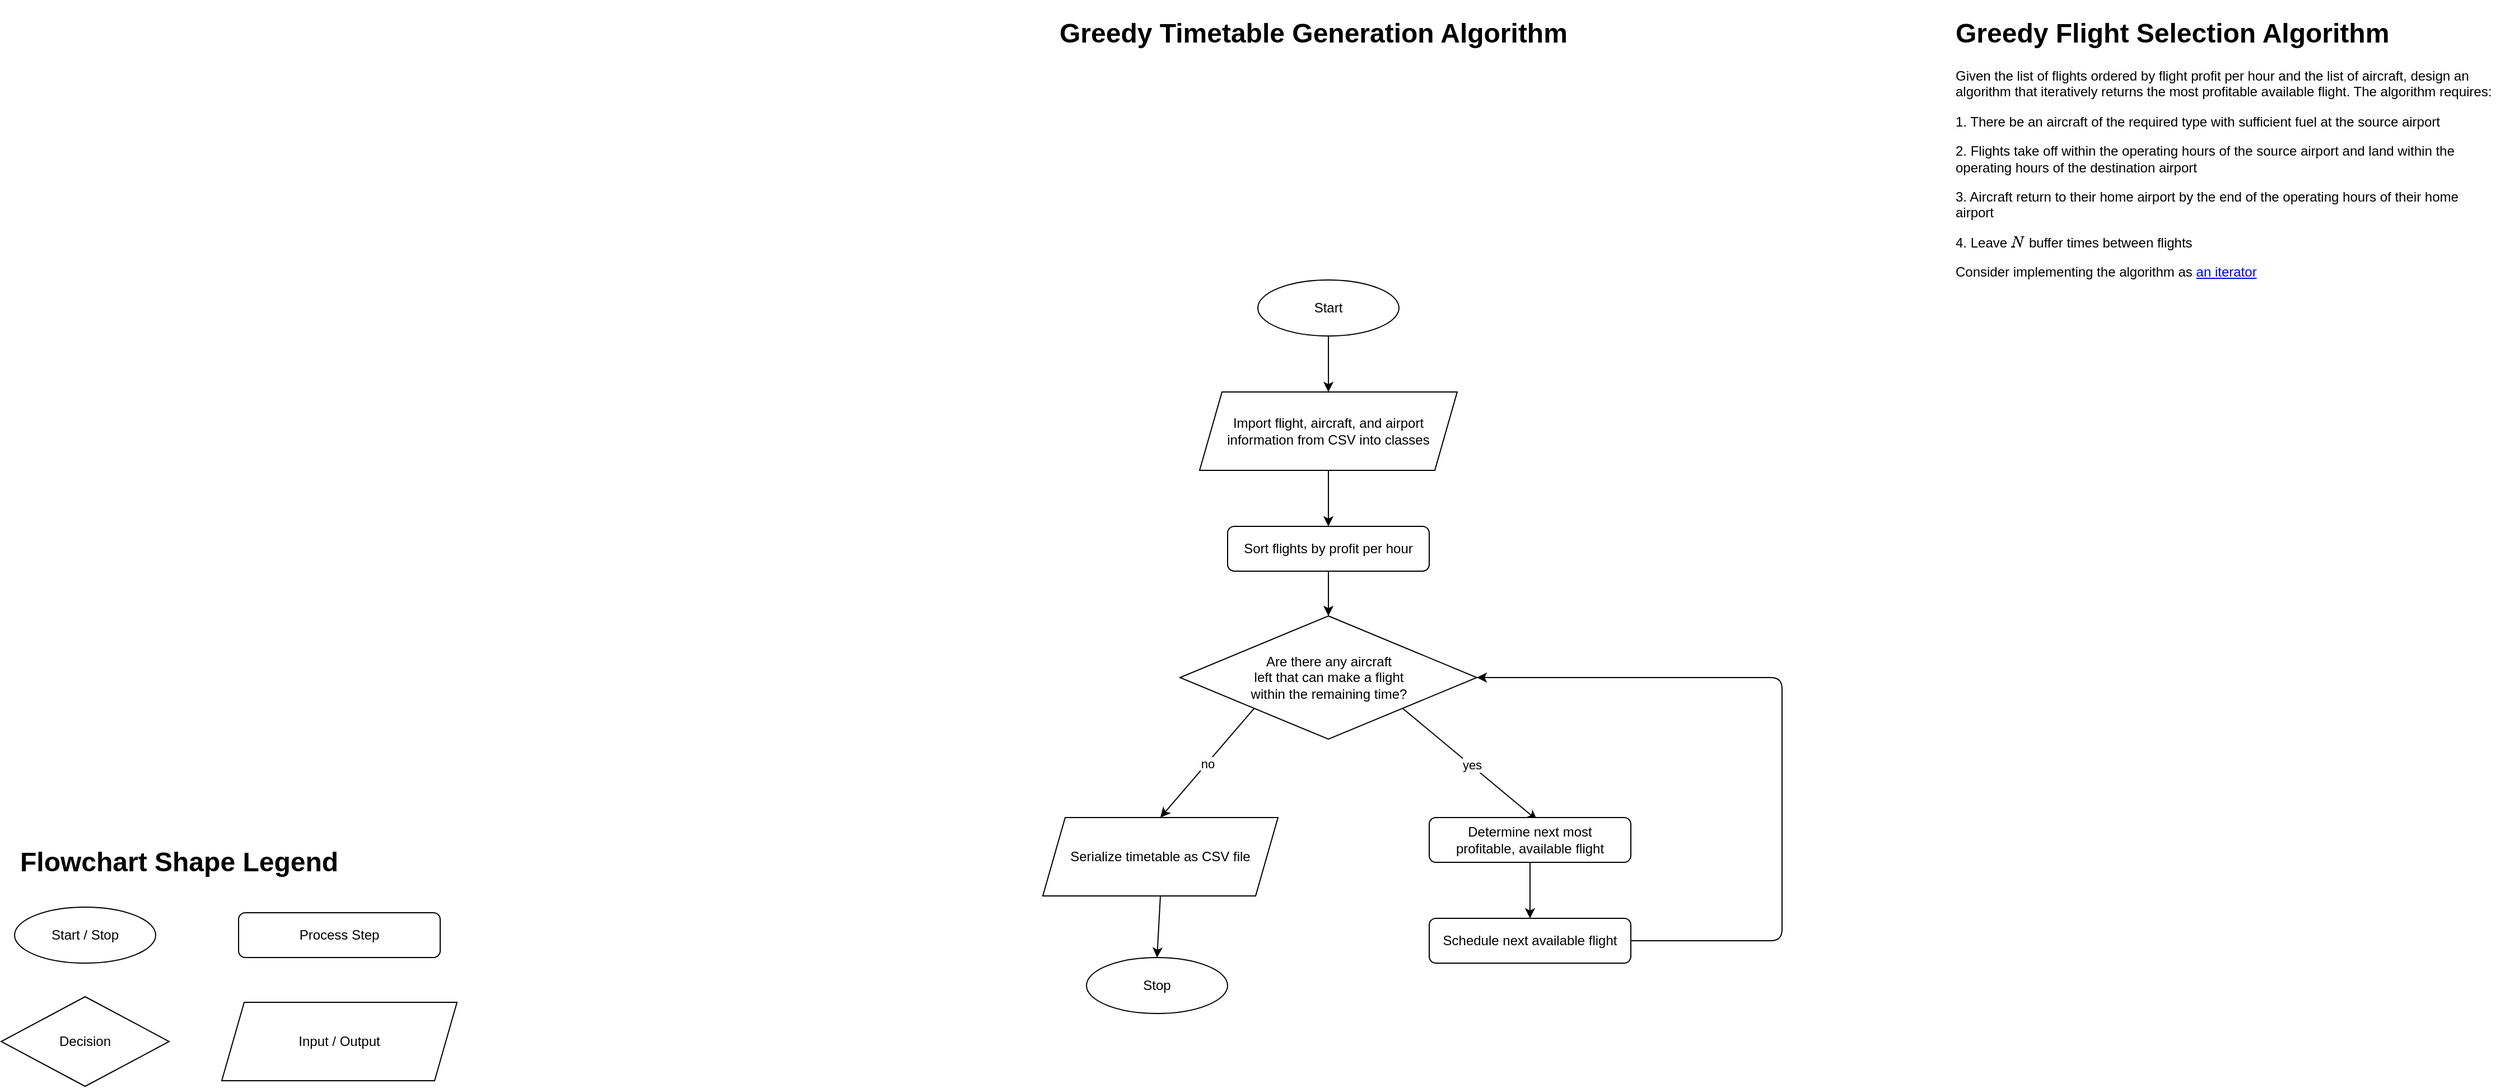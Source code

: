 <mxfile>
    <diagram id="NIB5Si_BT8D2J3pTm94L" name="Page-1">
        <mxGraphModel dx="2627" dy="679" grid="1" gridSize="10" guides="1" tooltips="1" connect="1" arrows="1" fold="1" page="1" pageScale="1" pageWidth="850" pageHeight="1100" math="1" shadow="0">
            <root>
                <mxCell id="0"/>
                <mxCell id="1" parent="0"/>
                <mxCell id="3" value="&lt;h1&gt;Flowchart Shape Legend&lt;/h1&gt;" style="text;html=1;strokeColor=none;fillColor=none;spacing=5;spacingTop=-20;whiteSpace=wrap;overflow=hidden;rounded=0;" vertex="1" parent="1">
                    <mxGeometry x="-1598" y="790" width="300" height="40" as="geometry"/>
                </mxCell>
                <mxCell id="4" value="Start / Stop" style="ellipse;whiteSpace=wrap;html=1;" vertex="1" parent="1">
                    <mxGeometry x="-1598" y="850" width="126" height="50" as="geometry"/>
                </mxCell>
                <mxCell id="5" value="Process Step" style="rounded=1;whiteSpace=wrap;html=1;" vertex="1" parent="1">
                    <mxGeometry x="-1398" y="855" width="180" height="40" as="geometry"/>
                </mxCell>
                <mxCell id="6" value="Decision" style="rhombus;whiteSpace=wrap;html=1;" vertex="1" parent="1">
                    <mxGeometry x="-1610" y="930" width="150" height="80" as="geometry"/>
                </mxCell>
                <mxCell id="7" value="Input / Output" style="shape=parallelogram;perimeter=parallelogramPerimeter;whiteSpace=wrap;html=1;fixedSize=1;" vertex="1" parent="1">
                    <mxGeometry x="-1413" y="935" width="210" height="70" as="geometry"/>
                </mxCell>
                <mxCell id="10" value="&lt;h1&gt;Greedy Timetable Generation Algorithm&lt;/h1&gt;&lt;p&gt;&lt;br&gt;&lt;/p&gt;" style="text;html=1;strokeColor=none;fillColor=none;spacing=5;spacingTop=-20;whiteSpace=wrap;overflow=hidden;rounded=0;" vertex="1" parent="1">
                    <mxGeometry x="-670" y="50" width="490" height="40" as="geometry"/>
                </mxCell>
                <mxCell id="11" value="Start" style="ellipse;whiteSpace=wrap;html=1;" vertex="1" parent="1">
                    <mxGeometry x="-488" y="290" width="126" height="50" as="geometry"/>
                </mxCell>
                <mxCell id="13" value="Import flight, aircraft, and airport information from CSV into classes" style="shape=parallelogram;perimeter=parallelogramPerimeter;whiteSpace=wrap;html=1;fixedSize=1;" vertex="1" parent="1">
                    <mxGeometry x="-540" y="390" width="230" height="70" as="geometry"/>
                </mxCell>
                <mxCell id="14" value="" style="endArrow=classic;html=1;entryX=0.5;entryY=0;entryDx=0;entryDy=0;exitX=0.5;exitY=1;exitDx=0;exitDy=0;" edge="1" parent="1" source="11" target="13">
                    <mxGeometry width="50" height="50" relative="1" as="geometry">
                        <mxPoint x="-480" y="520" as="sourcePoint"/>
                        <mxPoint x="-430" y="470" as="targetPoint"/>
                    </mxGeometry>
                </mxCell>
                <mxCell id="15" value="Sort flights by profit per hour" style="rounded=1;whiteSpace=wrap;html=1;" vertex="1" parent="1">
                    <mxGeometry x="-515" y="510" width="180" height="40" as="geometry"/>
                </mxCell>
                <mxCell id="18" value="" style="endArrow=classic;html=1;entryX=0.5;entryY=0;entryDx=0;entryDy=0;" edge="1" parent="1" source="13" target="15">
                    <mxGeometry width="50" height="50" relative="1" as="geometry">
                        <mxPoint x="-415" y="350" as="sourcePoint"/>
                        <mxPoint x="-415" y="400" as="targetPoint"/>
                    </mxGeometry>
                </mxCell>
                <mxCell id="21" value="" style="endArrow=classic;html=1;entryX=0.5;entryY=0;entryDx=0;entryDy=0;exitX=0.5;exitY=1;exitDx=0;exitDy=0;" edge="1" parent="1" source="15" target="25">
                    <mxGeometry width="50" height="50" relative="1" as="geometry">
                        <mxPoint x="-560" y="560" as="sourcePoint"/>
                        <mxPoint x="-425" y="600" as="targetPoint"/>
                    </mxGeometry>
                </mxCell>
                <mxCell id="24" value="&lt;h1&gt;Greedy Flight Selection Algorithm&lt;/h1&gt;&lt;p&gt;Given the list of flights ordered by flight profit per hour and the list of aircraft, design an algorithm that iteratively returns the most profitable available flight. The algorithm requires:&lt;/p&gt;&lt;p&gt;&lt;span style=&quot;background-color: initial;&quot;&gt;1. There be an aircraft of the required type with sufficient fuel at the source airport&lt;/span&gt;&lt;/p&gt;&lt;p&gt;&lt;span style=&quot;background-color: initial;&quot;&gt;2. Flights take off within the operating hours of the source airport and land within the operating hours of the destination airport&lt;/span&gt;&lt;/p&gt;&lt;p&gt;&lt;span style=&quot;background-color: initial;&quot;&gt;3. Aircraft return to their home airport by the end of the operating hours of their home airport&lt;/span&gt;&lt;/p&gt;&lt;p&gt;4. Leave `N`&amp;nbsp;buffer times between flights&lt;/p&gt;&lt;p&gt;Consider implementing the algorithm as &lt;a href=&quot;https://wiki.python.org/moin/Iterator&quot;&gt;an iterator&lt;/a&gt;&lt;/p&gt;" style="text;html=1;strokeColor=none;fillColor=none;spacing=5;spacingTop=-20;whiteSpace=wrap;overflow=hidden;rounded=0;" vertex="1" parent="1">
                    <mxGeometry x="130" y="50" width="490" height="250" as="geometry"/>
                </mxCell>
                <mxCell id="25" value="Are there any aircraft&lt;br&gt;left that can make a flight&lt;br&gt;within the remaining time?" style="rhombus;whiteSpace=wrap;html=1;" vertex="1" parent="1">
                    <mxGeometry x="-557.5" y="590" width="265" height="110" as="geometry"/>
                </mxCell>
                <mxCell id="27" value="Serialize timetable as CSV file" style="shape=parallelogram;perimeter=parallelogramPerimeter;whiteSpace=wrap;html=1;fixedSize=1;" vertex="1" parent="1">
                    <mxGeometry x="-680" y="770" width="210" height="70" as="geometry"/>
                </mxCell>
                <mxCell id="28" value="Stop" style="ellipse;whiteSpace=wrap;html=1;" vertex="1" parent="1">
                    <mxGeometry x="-641" y="895" width="126" height="50" as="geometry"/>
                </mxCell>
                <mxCell id="30" value="" style="endArrow=classic;html=1;entryX=0.5;entryY=0;entryDx=0;entryDy=0;exitX=0.5;exitY=1;exitDx=0;exitDy=0;" edge="1" parent="1" source="27" target="28">
                    <mxGeometry width="50" height="50" relative="1" as="geometry">
                        <mxPoint x="-415" y="710" as="sourcePoint"/>
                        <mxPoint x="-415" y="760" as="targetPoint"/>
                    </mxGeometry>
                </mxCell>
                <mxCell id="31" value="" style="endArrow=classic;html=1;exitX=0;exitY=1;exitDx=0;exitDy=0;entryX=0.5;entryY=0;entryDx=0;entryDy=0;" edge="1" parent="1" source="25" target="27">
                    <mxGeometry relative="1" as="geometry">
                        <mxPoint x="-410" y="720" as="sourcePoint"/>
                        <mxPoint x="-310" y="720" as="targetPoint"/>
                    </mxGeometry>
                </mxCell>
                <mxCell id="32" value="no" style="edgeLabel;resizable=0;html=1;align=center;verticalAlign=middle;" connectable="0" vertex="1" parent="31">
                    <mxGeometry relative="1" as="geometry"/>
                </mxCell>
                <mxCell id="33" value="" style="endArrow=classic;html=1;exitX=1;exitY=1;exitDx=0;exitDy=0;entryX=0.535;entryY=0.057;entryDx=0;entryDy=0;entryPerimeter=0;" edge="1" parent="1" source="25" target="35">
                    <mxGeometry relative="1" as="geometry">
                        <mxPoint x="-320" y="740" as="sourcePoint"/>
                        <mxPoint x="-260" y="760" as="targetPoint"/>
                    </mxGeometry>
                </mxCell>
                <mxCell id="34" value="yes" style="edgeLabel;resizable=0;html=1;align=center;verticalAlign=middle;" connectable="0" vertex="1" parent="33">
                    <mxGeometry relative="1" as="geometry">
                        <mxPoint x="2" as="offset"/>
                    </mxGeometry>
                </mxCell>
                <mxCell id="35" value="Determine next most &lt;br&gt;profitable, available flight" style="rounded=1;whiteSpace=wrap;html=1;" vertex="1" parent="1">
                    <mxGeometry x="-335" y="770" width="180" height="40" as="geometry"/>
                </mxCell>
                <mxCell id="36" value="Schedule next available flight" style="rounded=1;whiteSpace=wrap;html=1;" vertex="1" parent="1">
                    <mxGeometry x="-335" y="860" width="180" height="40" as="geometry"/>
                </mxCell>
                <mxCell id="37" value="" style="endArrow=classic;html=1;entryX=0.5;entryY=0;entryDx=0;entryDy=0;exitX=0.5;exitY=1;exitDx=0;exitDy=0;" edge="1" parent="1" source="35" target="36">
                    <mxGeometry width="50" height="50" relative="1" as="geometry">
                        <mxPoint x="-415" y="560.0" as="sourcePoint"/>
                        <mxPoint x="-415" y="600.0" as="targetPoint"/>
                    </mxGeometry>
                </mxCell>
                <mxCell id="38" value="" style="endArrow=classic;html=1;exitX=1;exitY=0.5;exitDx=0;exitDy=0;entryX=1;entryY=0.5;entryDx=0;entryDy=0;" edge="1" parent="1" source="36" target="25">
                    <mxGeometry width="50" height="50" relative="1" as="geometry">
                        <mxPoint x="-140" y="700" as="sourcePoint"/>
                        <mxPoint x="-90" y="650" as="targetPoint"/>
                        <Array as="points">
                            <mxPoint x="-20" y="880"/>
                            <mxPoint x="-20" y="645"/>
                        </Array>
                    </mxGeometry>
                </mxCell>
            </root>
        </mxGraphModel>
    </diagram>
</mxfile>